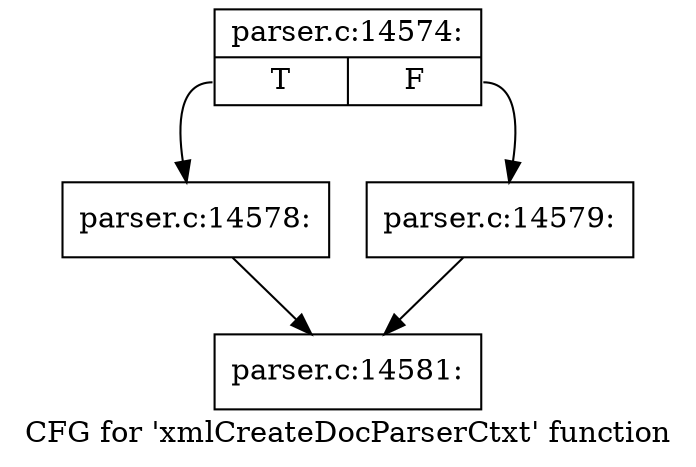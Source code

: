digraph "CFG for 'xmlCreateDocParserCtxt' function" {
	label="CFG for 'xmlCreateDocParserCtxt' function";

	Node0x55d73bf308b0 [shape=record,label="{parser.c:14574:|{<s0>T|<s1>F}}"];
	Node0x55d73bf308b0:s0 -> Node0x55d73bf316f0;
	Node0x55d73bf308b0:s1 -> Node0x55d73bf31740;
	Node0x55d73bf316f0 [shape=record,label="{parser.c:14578:}"];
	Node0x55d73bf316f0 -> Node0x55d73bf30ee0;
	Node0x55d73bf31740 [shape=record,label="{parser.c:14579:}"];
	Node0x55d73bf31740 -> Node0x55d73bf30ee0;
	Node0x55d73bf30ee0 [shape=record,label="{parser.c:14581:}"];
}
